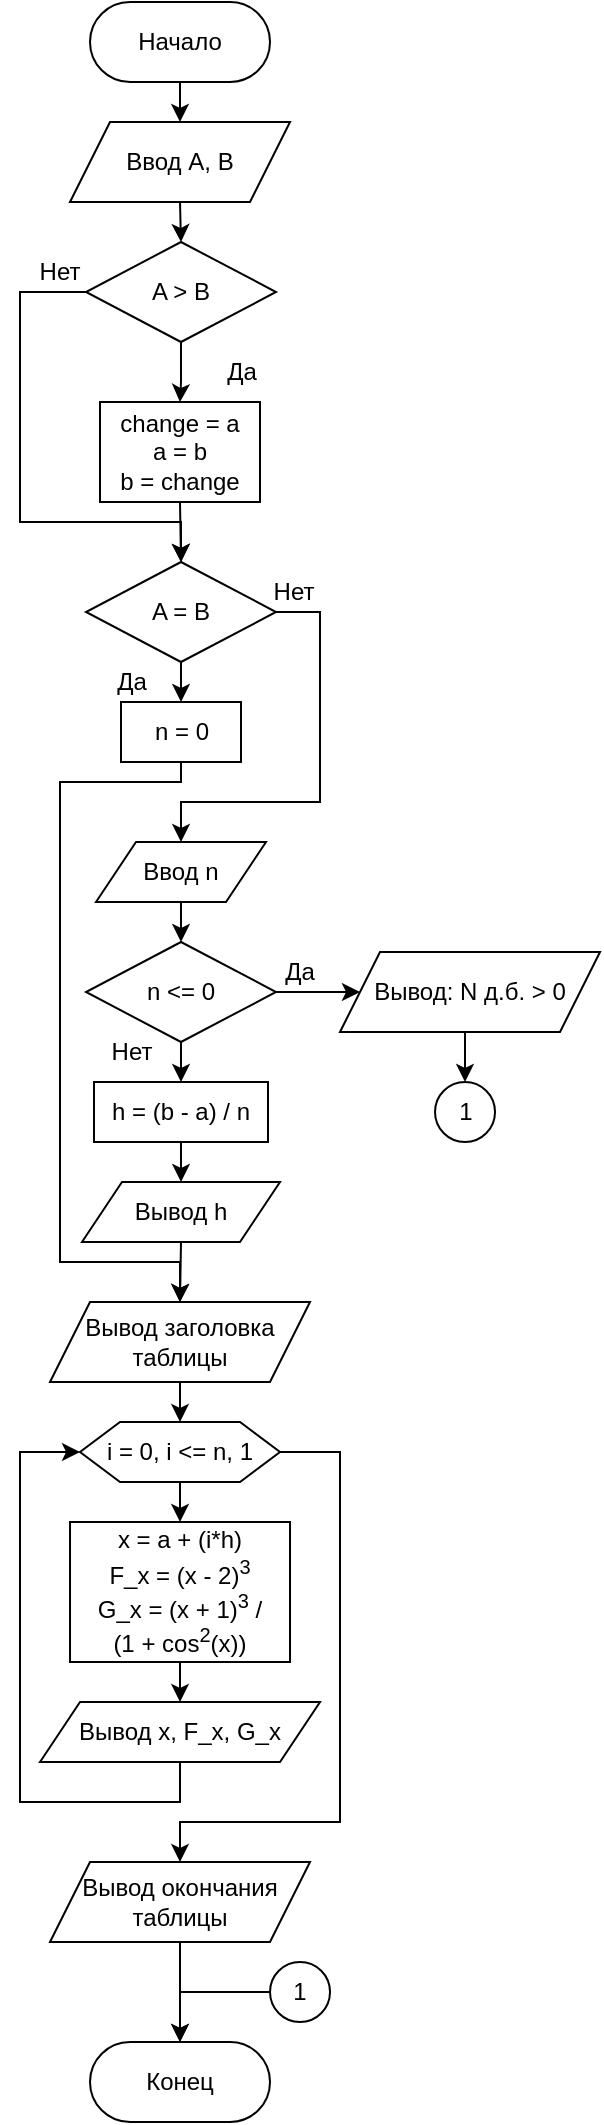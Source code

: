 <mxfile version="15.8.7" type="device"><diagram id="S4LicWax9orFC24z5cDZ" name="Страница 1"><mxGraphModel dx="760" dy="624" grid="1" gridSize="10" guides="1" tooltips="1" connect="1" arrows="1" fold="1" page="1" pageScale="1" pageWidth="500" pageHeight="700" math="0" shadow="0"><root><mxCell id="0"/><mxCell id="1" parent="0"/><mxCell id="f64PVglk68k-rZbEuyMY-14" style="edgeStyle=orthogonalEdgeStyle;rounded=0;orthogonalLoop=1;jettySize=auto;html=1;exitX=0.5;exitY=1;exitDx=0;exitDy=0;entryX=0.5;entryY=0;entryDx=0;entryDy=0;" parent="1" source="f64PVglk68k-rZbEuyMY-1" target="f64PVglk68k-rZbEuyMY-2" edge="1"><mxGeometry relative="1" as="geometry"/></mxCell><mxCell id="f64PVglk68k-rZbEuyMY-1" value="Начало" style="rounded=1;whiteSpace=wrap;html=1;arcSize=50;" parent="1" vertex="1"><mxGeometry x="205" y="10" width="90" height="40" as="geometry"/></mxCell><mxCell id="f64PVglk68k-rZbEuyMY-13" style="edgeStyle=orthogonalEdgeStyle;rounded=0;orthogonalLoop=1;jettySize=auto;html=1;exitX=0.5;exitY=1;exitDx=0;exitDy=0;entryX=0.5;entryY=0;entryDx=0;entryDy=0;" parent="1" source="f64PVglk68k-rZbEuyMY-2" target="f64PVglk68k-rZbEuyMY-3" edge="1"><mxGeometry relative="1" as="geometry"/></mxCell><mxCell id="f64PVglk68k-rZbEuyMY-2" value="Ввод A, B" style="shape=parallelogram;perimeter=parallelogramPerimeter;whiteSpace=wrap;html=1;fixedSize=1;" parent="1" vertex="1"><mxGeometry x="195" y="70" width="110" height="40" as="geometry"/></mxCell><mxCell id="K-_KZJTh05wLPgdCeYsR-1" style="edgeStyle=orthogonalEdgeStyle;rounded=0;orthogonalLoop=1;jettySize=auto;html=1;exitX=0;exitY=0.5;exitDx=0;exitDy=0;entryX=0.5;entryY=0;entryDx=0;entryDy=0;" parent="1" source="f64PVglk68k-rZbEuyMY-3" target="f64PVglk68k-rZbEuyMY-8" edge="1"><mxGeometry relative="1" as="geometry"><Array as="points"><mxPoint x="170" y="155"/><mxPoint x="170" y="270"/><mxPoint x="251" y="270"/></Array></mxGeometry></mxCell><mxCell id="K-_KZJTh05wLPgdCeYsR-5" style="edgeStyle=orthogonalEdgeStyle;rounded=0;orthogonalLoop=1;jettySize=auto;html=1;entryX=0.5;entryY=0;entryDx=0;entryDy=0;" parent="1" source="f64PVglk68k-rZbEuyMY-3" target="f64PVglk68k-rZbEuyMY-4" edge="1"><mxGeometry relative="1" as="geometry"/></mxCell><mxCell id="f64PVglk68k-rZbEuyMY-3" value="A &amp;gt; B" style="rhombus;whiteSpace=wrap;html=1;" parent="1" vertex="1"><mxGeometry x="203" y="130" width="95" height="50" as="geometry"/></mxCell><mxCell id="K-_KZJTh05wLPgdCeYsR-16" style="edgeStyle=orthogonalEdgeStyle;rounded=0;orthogonalLoop=1;jettySize=auto;html=1;exitX=0.5;exitY=1;exitDx=0;exitDy=0;entryX=0.5;entryY=0;entryDx=0;entryDy=0;" parent="1" source="f64PVglk68k-rZbEuyMY-4" target="f64PVglk68k-rZbEuyMY-8" edge="1"><mxGeometry relative="1" as="geometry"/></mxCell><mxCell id="f64PVglk68k-rZbEuyMY-4" value="&lt;div&gt;change = a&lt;/div&gt;&lt;div&gt;&lt;span&gt;a = b&lt;/span&gt;&lt;/div&gt;&lt;div&gt;&lt;span&gt;b = change&lt;/span&gt;&lt;/div&gt;" style="rounded=0;whiteSpace=wrap;html=1;" parent="1" vertex="1"><mxGeometry x="210" y="210" width="80" height="50" as="geometry"/></mxCell><mxCell id="K-_KZJTh05wLPgdCeYsR-6" style="edgeStyle=orthogonalEdgeStyle;rounded=0;orthogonalLoop=1;jettySize=auto;html=1;exitX=0.5;exitY=1;exitDx=0;exitDy=0;entryX=0.5;entryY=0;entryDx=0;entryDy=0;" parent="1" source="f64PVglk68k-rZbEuyMY-8" target="f64PVglk68k-rZbEuyMY-17" edge="1"><mxGeometry relative="1" as="geometry"/></mxCell><mxCell id="K-_KZJTh05wLPgdCeYsR-7" style="edgeStyle=orthogonalEdgeStyle;rounded=0;orthogonalLoop=1;jettySize=auto;html=1;entryX=0.5;entryY=0;entryDx=0;entryDy=0;" parent="1" source="f64PVglk68k-rZbEuyMY-8" target="f64PVglk68k-rZbEuyMY-18" edge="1"><mxGeometry relative="1" as="geometry"><Array as="points"><mxPoint x="320" y="315"/><mxPoint x="320" y="410"/><mxPoint x="251" y="410"/></Array></mxGeometry></mxCell><mxCell id="f64PVglk68k-rZbEuyMY-8" value="A = B" style="rhombus;whiteSpace=wrap;html=1;" parent="1" vertex="1"><mxGeometry x="203" y="290" width="95" height="50" as="geometry"/></mxCell><mxCell id="f64PVglk68k-rZbEuyMY-15" value="Да" style="text;html=1;strokeColor=none;fillColor=none;align=center;verticalAlign=middle;whiteSpace=wrap;rounded=0;" parent="1" vertex="1"><mxGeometry x="251.03" y="180" width="60" height="30" as="geometry"/></mxCell><mxCell id="f64PVglk68k-rZbEuyMY-16" value="Нет" style="text;html=1;strokeColor=none;fillColor=none;align=center;verticalAlign=middle;whiteSpace=wrap;rounded=0;" parent="1" vertex="1"><mxGeometry x="160" y="130" width="60" height="30" as="geometry"/></mxCell><mxCell id="f64PVglk68k-rZbEuyMY-45" style="edgeStyle=orthogonalEdgeStyle;rounded=0;orthogonalLoop=1;jettySize=auto;html=1;exitX=0.5;exitY=1;exitDx=0;exitDy=0;entryX=0.5;entryY=0;entryDx=0;entryDy=0;" parent="1" source="f64PVglk68k-rZbEuyMY-17" target="f64PVglk68k-rZbEuyMY-39" edge="1"><mxGeometry relative="1" as="geometry"><Array as="points"><mxPoint x="251" y="400"/><mxPoint x="190" y="400"/><mxPoint x="190" y="640"/><mxPoint x="250" y="640"/></Array></mxGeometry></mxCell><mxCell id="f64PVglk68k-rZbEuyMY-17" value="n = 0" style="rounded=0;whiteSpace=wrap;html=1;" parent="1" vertex="1"><mxGeometry x="220.5" y="360" width="60" height="30" as="geometry"/></mxCell><mxCell id="f64PVglk68k-rZbEuyMY-27" style="edgeStyle=orthogonalEdgeStyle;rounded=0;orthogonalLoop=1;jettySize=auto;html=1;exitX=0.5;exitY=1;exitDx=0;exitDy=0;entryX=0.5;entryY=0;entryDx=0;entryDy=0;" parent="1" source="f64PVglk68k-rZbEuyMY-18" target="f64PVglk68k-rZbEuyMY-20" edge="1"><mxGeometry relative="1" as="geometry"/></mxCell><mxCell id="f64PVglk68k-rZbEuyMY-18" value="Ввод n" style="shape=parallelogram;perimeter=parallelogramPerimeter;whiteSpace=wrap;html=1;fixedSize=1;" parent="1" vertex="1"><mxGeometry x="208.0" y="430" width="85" height="30" as="geometry"/></mxCell><mxCell id="K-_KZJTh05wLPgdCeYsR-9" style="edgeStyle=orthogonalEdgeStyle;rounded=0;orthogonalLoop=1;jettySize=auto;html=1;exitX=1;exitY=0.5;exitDx=0;exitDy=0;entryX=0;entryY=0.5;entryDx=0;entryDy=0;" parent="1" source="f64PVglk68k-rZbEuyMY-20" target="f64PVglk68k-rZbEuyMY-36" edge="1"><mxGeometry relative="1" as="geometry"/></mxCell><mxCell id="K-_KZJTh05wLPgdCeYsR-10" style="edgeStyle=orthogonalEdgeStyle;rounded=0;orthogonalLoop=1;jettySize=auto;html=1;exitX=0.5;exitY=1;exitDx=0;exitDy=0;entryX=0.5;entryY=0;entryDx=0;entryDy=0;" parent="1" source="f64PVglk68k-rZbEuyMY-20" target="f64PVglk68k-rZbEuyMY-33" edge="1"><mxGeometry relative="1" as="geometry"/></mxCell><mxCell id="f64PVglk68k-rZbEuyMY-20" value="n &amp;lt;= 0" style="rhombus;whiteSpace=wrap;html=1;" parent="1" vertex="1"><mxGeometry x="203" y="480" width="95" height="50" as="geometry"/></mxCell><mxCell id="f64PVglk68k-rZbEuyMY-24" value="Да" style="text;html=1;strokeColor=none;fillColor=none;align=center;verticalAlign=middle;whiteSpace=wrap;rounded=0;" parent="1" vertex="1"><mxGeometry x="196.03" y="335" width="60" height="30" as="geometry"/></mxCell><mxCell id="f64PVglk68k-rZbEuyMY-28" value="Нет" style="text;html=1;strokeColor=none;fillColor=none;align=center;verticalAlign=middle;whiteSpace=wrap;rounded=0;" parent="1" vertex="1"><mxGeometry x="276.51" y="290" width="60" height="30" as="geometry"/></mxCell><mxCell id="f64PVglk68k-rZbEuyMY-46" style="edgeStyle=orthogonalEdgeStyle;rounded=0;orthogonalLoop=1;jettySize=auto;html=1;exitX=0.5;exitY=1;exitDx=0;exitDy=0;entryX=0.5;entryY=0;entryDx=0;entryDy=0;" parent="1" source="f64PVglk68k-rZbEuyMY-33" target="f64PVglk68k-rZbEuyMY-44" edge="1"><mxGeometry relative="1" as="geometry"/></mxCell><mxCell id="f64PVglk68k-rZbEuyMY-33" value="h = (b - a) / n" style="rounded=0;whiteSpace=wrap;html=1;" parent="1" vertex="1"><mxGeometry x="207" y="550" width="87" height="30" as="geometry"/></mxCell><mxCell id="f64PVglk68k-rZbEuyMY-35" value="Нет" style="text;html=1;strokeColor=none;fillColor=none;align=center;verticalAlign=middle;whiteSpace=wrap;rounded=0;" parent="1" vertex="1"><mxGeometry x="196.03" y="520" width="60" height="30" as="geometry"/></mxCell><mxCell id="K-_KZJTh05wLPgdCeYsR-12" style="edgeStyle=orthogonalEdgeStyle;rounded=0;orthogonalLoop=1;jettySize=auto;html=1;exitX=0.5;exitY=1;exitDx=0;exitDy=0;entryX=0.5;entryY=0;entryDx=0;entryDy=0;" parent="1" source="f64PVglk68k-rZbEuyMY-36" target="K-_KZJTh05wLPgdCeYsR-11" edge="1"><mxGeometry relative="1" as="geometry"/></mxCell><mxCell id="f64PVglk68k-rZbEuyMY-36" value="Вывод: &lt;span style=&quot;font-size: 12px&quot;&gt;N д.б. &amp;gt; 0&lt;/span&gt;" style="shape=parallelogram;perimeter=parallelogramPerimeter;whiteSpace=wrap;html=1;fixedSize=1;" parent="1" vertex="1"><mxGeometry x="330" y="485" width="130.01" height="40" as="geometry"/></mxCell><mxCell id="f64PVglk68k-rZbEuyMY-51" style="edgeStyle=orthogonalEdgeStyle;rounded=0;orthogonalLoop=1;jettySize=auto;html=1;exitX=0.5;exitY=1;exitDx=0;exitDy=0;entryX=0.5;entryY=0;entryDx=0;entryDy=0;" parent="1" source="f64PVglk68k-rZbEuyMY-39" target="f64PVglk68k-rZbEuyMY-50" edge="1"><mxGeometry relative="1" as="geometry"/></mxCell><mxCell id="f64PVglk68k-rZbEuyMY-39" value="Вывод заголовка таблицы" style="shape=parallelogram;perimeter=parallelogramPerimeter;whiteSpace=wrap;html=1;fixedSize=1;" parent="1" vertex="1"><mxGeometry x="185" y="660" width="130" height="40" as="geometry"/></mxCell><mxCell id="f64PVglk68k-rZbEuyMY-47" style="edgeStyle=orthogonalEdgeStyle;rounded=0;orthogonalLoop=1;jettySize=auto;html=1;exitX=0.5;exitY=1;exitDx=0;exitDy=0;entryX=0.5;entryY=0;entryDx=0;entryDy=0;" parent="1" source="f64PVglk68k-rZbEuyMY-44" target="f64PVglk68k-rZbEuyMY-39" edge="1"><mxGeometry relative="1" as="geometry"/></mxCell><mxCell id="f64PVglk68k-rZbEuyMY-44" value="Вывод h" style="shape=parallelogram;perimeter=parallelogramPerimeter;whiteSpace=wrap;html=1;fixedSize=1;" parent="1" vertex="1"><mxGeometry x="201" y="600" width="99" height="30" as="geometry"/></mxCell><mxCell id="f64PVglk68k-rZbEuyMY-62" style="edgeStyle=orthogonalEdgeStyle;rounded=0;orthogonalLoop=1;jettySize=auto;html=1;exitX=0.5;exitY=1;exitDx=0;exitDy=0;entryX=0.5;entryY=0;entryDx=0;entryDy=0;" parent="1" source="f64PVglk68k-rZbEuyMY-49" target="f64PVglk68k-rZbEuyMY-61" edge="1"><mxGeometry relative="1" as="geometry"/></mxCell><mxCell id="f64PVglk68k-rZbEuyMY-49" value="Вывод окончания таблицы" style="shape=parallelogram;perimeter=parallelogramPerimeter;whiteSpace=wrap;html=1;fixedSize=1;" parent="1" vertex="1"><mxGeometry x="185" y="940" width="130" height="40" as="geometry"/></mxCell><mxCell id="f64PVglk68k-rZbEuyMY-54" style="edgeStyle=orthogonalEdgeStyle;rounded=0;orthogonalLoop=1;jettySize=auto;html=1;exitX=0.5;exitY=1;exitDx=0;exitDy=0;entryX=0.5;entryY=0;entryDx=0;entryDy=0;" parent="1" source="f64PVglk68k-rZbEuyMY-50" target="f64PVglk68k-rZbEuyMY-52" edge="1"><mxGeometry relative="1" as="geometry"/></mxCell><mxCell id="K-_KZJTh05wLPgdCeYsR-15" style="edgeStyle=orthogonalEdgeStyle;rounded=0;orthogonalLoop=1;jettySize=auto;html=1;exitX=1;exitY=0.5;exitDx=0;exitDy=0;entryX=0.5;entryY=0;entryDx=0;entryDy=0;" parent="1" source="f64PVglk68k-rZbEuyMY-50" target="f64PVglk68k-rZbEuyMY-49" edge="1"><mxGeometry relative="1" as="geometry"><Array as="points"><mxPoint x="330" y="735"/><mxPoint x="330" y="920"/><mxPoint x="250" y="920"/></Array></mxGeometry></mxCell><mxCell id="f64PVglk68k-rZbEuyMY-50" value="i = 0, i &amp;lt;= n, 1" style="shape=hexagon;perimeter=hexagonPerimeter2;whiteSpace=wrap;html=1;fixedSize=1;" parent="1" vertex="1"><mxGeometry x="200.01" y="720" width="100" height="30" as="geometry"/></mxCell><mxCell id="f64PVglk68k-rZbEuyMY-55" style="edgeStyle=orthogonalEdgeStyle;rounded=0;orthogonalLoop=1;jettySize=auto;html=1;exitX=0.5;exitY=1;exitDx=0;exitDy=0;entryX=0.5;entryY=0;entryDx=0;entryDy=0;" parent="1" source="f64PVglk68k-rZbEuyMY-52" target="f64PVglk68k-rZbEuyMY-53" edge="1"><mxGeometry relative="1" as="geometry"/></mxCell><mxCell id="f64PVglk68k-rZbEuyMY-52" value="&lt;div&gt;x = a + (i*h)&lt;/div&gt;&lt;div&gt;F_x = (x - 2)&lt;sup&gt;3&lt;/sup&gt;&lt;/div&gt;&lt;div&gt;G_x = (x + 1)&lt;sup&gt;3&lt;/sup&gt; /&lt;/div&gt;&lt;div&gt;(1 + cos&lt;sup&gt;2&lt;/sup&gt;(x))&lt;/div&gt;" style="rounded=0;whiteSpace=wrap;html=1;" parent="1" vertex="1"><mxGeometry x="195.01" y="770" width="110" height="70" as="geometry"/></mxCell><mxCell id="f64PVglk68k-rZbEuyMY-56" style="edgeStyle=orthogonalEdgeStyle;rounded=0;orthogonalLoop=1;jettySize=auto;html=1;exitX=0.5;exitY=1;exitDx=0;exitDy=0;entryX=0;entryY=0.5;entryDx=0;entryDy=0;" parent="1" source="f64PVglk68k-rZbEuyMY-53" target="f64PVglk68k-rZbEuyMY-50" edge="1"><mxGeometry relative="1" as="geometry"><Array as="points"><mxPoint x="250.01" y="910"/><mxPoint x="170.01" y="910"/><mxPoint x="170.01" y="735"/></Array></mxGeometry></mxCell><mxCell id="f64PVglk68k-rZbEuyMY-53" value="Вывод x, F_x, G_x" style="shape=parallelogram;perimeter=parallelogramPerimeter;whiteSpace=wrap;html=1;fixedSize=1;" parent="1" vertex="1"><mxGeometry x="180.01" y="860" width="140" height="30" as="geometry"/></mxCell><mxCell id="f64PVglk68k-rZbEuyMY-61" value="Конец" style="rounded=1;whiteSpace=wrap;html=1;arcSize=50;" parent="1" vertex="1"><mxGeometry x="205" y="1030" width="90" height="40" as="geometry"/></mxCell><mxCell id="f64PVglk68k-rZbEuyMY-42" value="Да" style="text;html=1;strokeColor=none;fillColor=none;align=center;verticalAlign=middle;whiteSpace=wrap;rounded=0;" parent="1" vertex="1"><mxGeometry x="280.01" y="480" width="60" height="30" as="geometry"/></mxCell><mxCell id="K-_KZJTh05wLPgdCeYsR-11" value="1" style="ellipse;whiteSpace=wrap;html=1;aspect=fixed;" parent="1" vertex="1"><mxGeometry x="377.51" y="550" width="30" height="30" as="geometry"/></mxCell><mxCell id="K-_KZJTh05wLPgdCeYsR-14" style="edgeStyle=orthogonalEdgeStyle;rounded=0;orthogonalLoop=1;jettySize=auto;html=1;exitX=0;exitY=0.5;exitDx=0;exitDy=0;entryX=0.5;entryY=0;entryDx=0;entryDy=0;" parent="1" source="K-_KZJTh05wLPgdCeYsR-13" target="f64PVglk68k-rZbEuyMY-61" edge="1"><mxGeometry relative="1" as="geometry"/></mxCell><mxCell id="K-_KZJTh05wLPgdCeYsR-13" value="1" style="ellipse;whiteSpace=wrap;html=1;aspect=fixed;" parent="1" vertex="1"><mxGeometry x="295.01" y="990" width="30" height="30" as="geometry"/></mxCell></root></mxGraphModel></diagram></mxfile>
